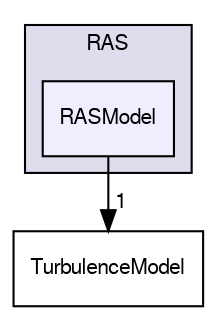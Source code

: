 digraph "src/TurbulenceModels/turbulenceModels/RAS/RASModel" {
  bgcolor=transparent;
  compound=true
  node [ fontsize="10", fontname="FreeSans"];
  edge [ labelfontsize="10", labelfontname="FreeSans"];
  subgraph clusterdir_adfb94148fb30832cafb0debb79458ba {
    graph [ bgcolor="#ddddee", pencolor="black", label="RAS" fontname="FreeSans", fontsize="10", URL="dir_adfb94148fb30832cafb0debb79458ba.html"]
  dir_695988d4b6a6c12df1635b93ccab0d53 [shape=box, label="RASModel", style="filled", fillcolor="#eeeeff", pencolor="black", URL="dir_695988d4b6a6c12df1635b93ccab0d53.html"];
  }
  dir_f4ac237440903b58b2b7b64b0e39044f [shape=box label="TurbulenceModel" URL="dir_f4ac237440903b58b2b7b64b0e39044f.html"];
  dir_695988d4b6a6c12df1635b93ccab0d53->dir_f4ac237440903b58b2b7b64b0e39044f [headlabel="1", labeldistance=1.5 headhref="dir_002912_002919.html"];
}
